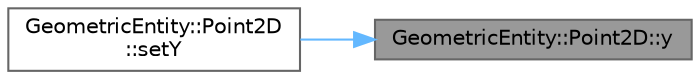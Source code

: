 digraph "GeometricEntity::Point2D::y"
{
 // LATEX_PDF_SIZE
  bgcolor="transparent";
  edge [fontname=Helvetica,fontsize=10,labelfontname=Helvetica,labelfontsize=10];
  node [fontname=Helvetica,fontsize=10,shape=box,height=0.2,width=0.4];
  rankdir="RL";
  Node1 [id="Node000001",label="GeometricEntity::Point2D::y",height=0.2,width=0.4,color="gray40", fillcolor="grey60", style="filled", fontcolor="black",tooltip=" "];
  Node1 -> Node2 [id="edge1_Node000001_Node000002",dir="back",color="steelblue1",style="solid",tooltip=" "];
  Node2 [id="Node000002",label="GeometricEntity::Point2D\l::setY",height=0.2,width=0.4,color="grey40", fillcolor="white", style="filled",URL="$class_geometric_entity_1_1_point2_d.html#a0f99b0f7576dbeefafd88c545d80e061",tooltip=" "];
}

